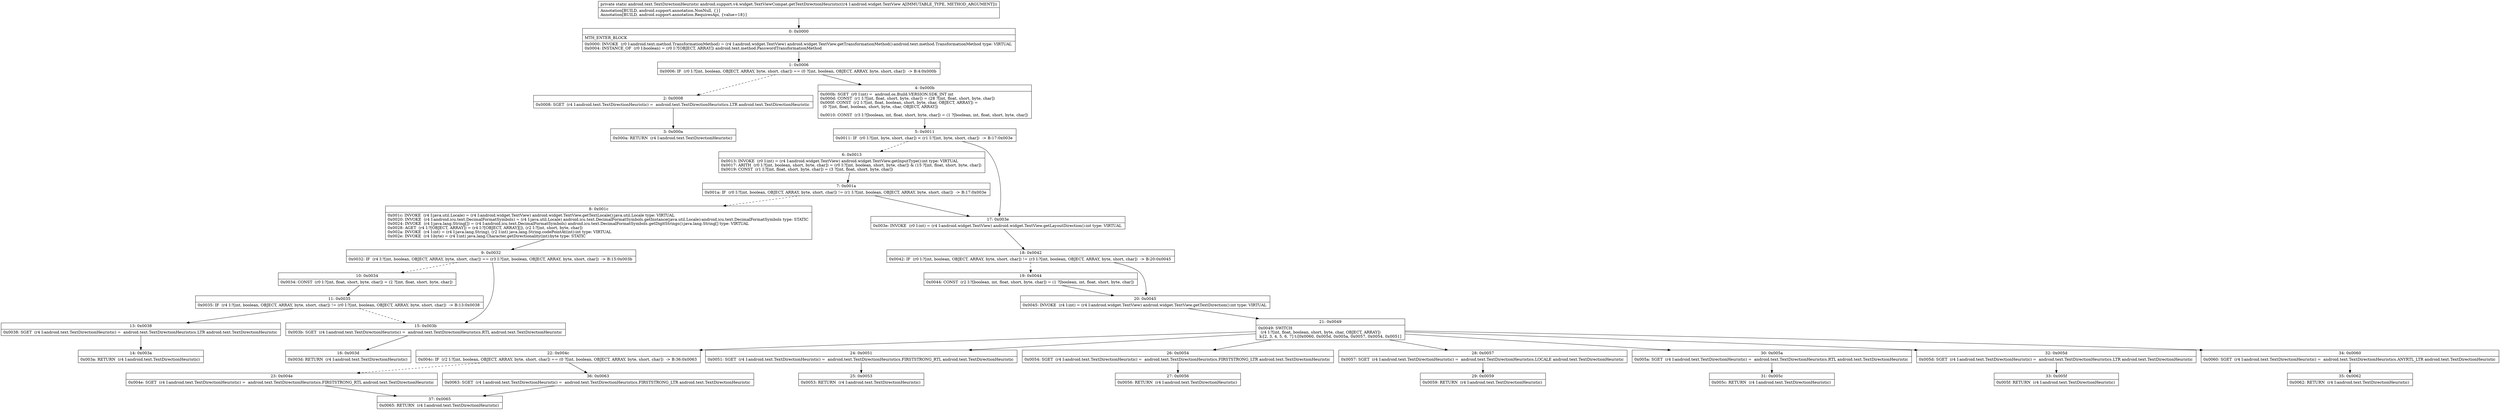 digraph "CFG forandroid.support.v4.widget.TextViewCompat.getTextDirectionHeuristic(Landroid\/widget\/TextView;)Landroid\/text\/TextDirectionHeuristic;" {
Node_0 [shape=record,label="{0\:\ 0x0000|MTH_ENTER_BLOCK\l|0x0000: INVOKE  (r0 I:android.text.method.TransformationMethod) = (r4 I:android.widget.TextView) android.widget.TextView.getTransformationMethod():android.text.method.TransformationMethod type: VIRTUAL \l0x0004: INSTANCE_OF  (r0 I:boolean) = (r0 I:?[OBJECT, ARRAY]) android.text.method.PasswordTransformationMethod \l}"];
Node_1 [shape=record,label="{1\:\ 0x0006|0x0006: IF  (r0 I:?[int, boolean, OBJECT, ARRAY, byte, short, char]) == (0 ?[int, boolean, OBJECT, ARRAY, byte, short, char])  \-\> B:4:0x000b \l}"];
Node_2 [shape=record,label="{2\:\ 0x0008|0x0008: SGET  (r4 I:android.text.TextDirectionHeuristic) =  android.text.TextDirectionHeuristics.LTR android.text.TextDirectionHeuristic \l}"];
Node_3 [shape=record,label="{3\:\ 0x000a|0x000a: RETURN  (r4 I:android.text.TextDirectionHeuristic) \l}"];
Node_4 [shape=record,label="{4\:\ 0x000b|0x000b: SGET  (r0 I:int) =  android.os.Build.VERSION.SDK_INT int \l0x000d: CONST  (r1 I:?[int, float, short, byte, char]) = (28 ?[int, float, short, byte, char]) \l0x000f: CONST  (r2 I:?[int, float, boolean, short, byte, char, OBJECT, ARRAY]) = \l  (0 ?[int, float, boolean, short, byte, char, OBJECT, ARRAY])\l \l0x0010: CONST  (r3 I:?[boolean, int, float, short, byte, char]) = (1 ?[boolean, int, float, short, byte, char]) \l}"];
Node_5 [shape=record,label="{5\:\ 0x0011|0x0011: IF  (r0 I:?[int, byte, short, char]) \< (r1 I:?[int, byte, short, char])  \-\> B:17:0x003e \l}"];
Node_6 [shape=record,label="{6\:\ 0x0013|0x0013: INVOKE  (r0 I:int) = (r4 I:android.widget.TextView) android.widget.TextView.getInputType():int type: VIRTUAL \l0x0017: ARITH  (r0 I:?[int, boolean, short, byte, char]) = (r0 I:?[int, boolean, short, byte, char]) & (15 ?[int, float, short, byte, char]) \l0x0019: CONST  (r1 I:?[int, float, short, byte, char]) = (3 ?[int, float, short, byte, char]) \l}"];
Node_7 [shape=record,label="{7\:\ 0x001a|0x001a: IF  (r0 I:?[int, boolean, OBJECT, ARRAY, byte, short, char]) != (r1 I:?[int, boolean, OBJECT, ARRAY, byte, short, char])  \-\> B:17:0x003e \l}"];
Node_8 [shape=record,label="{8\:\ 0x001c|0x001c: INVOKE  (r4 I:java.util.Locale) = (r4 I:android.widget.TextView) android.widget.TextView.getTextLocale():java.util.Locale type: VIRTUAL \l0x0020: INVOKE  (r4 I:android.icu.text.DecimalFormatSymbols) = (r4 I:java.util.Locale) android.icu.text.DecimalFormatSymbols.getInstance(java.util.Locale):android.icu.text.DecimalFormatSymbols type: STATIC \l0x0024: INVOKE  (r4 I:java.lang.String[]) = (r4 I:android.icu.text.DecimalFormatSymbols) android.icu.text.DecimalFormatSymbols.getDigitStrings():java.lang.String[] type: VIRTUAL \l0x0028: AGET  (r4 I:?[OBJECT, ARRAY]) = (r4 I:?[OBJECT, ARRAY][]), (r2 I:?[int, short, byte, char]) \l0x002a: INVOKE  (r4 I:int) = (r4 I:java.lang.String), (r2 I:int) java.lang.String.codePointAt(int):int type: VIRTUAL \l0x002e: INVOKE  (r4 I:byte) = (r4 I:int) java.lang.Character.getDirectionality(int):byte type: STATIC \l}"];
Node_9 [shape=record,label="{9\:\ 0x0032|0x0032: IF  (r4 I:?[int, boolean, OBJECT, ARRAY, byte, short, char]) == (r3 I:?[int, boolean, OBJECT, ARRAY, byte, short, char])  \-\> B:15:0x003b \l}"];
Node_10 [shape=record,label="{10\:\ 0x0034|0x0034: CONST  (r0 I:?[int, float, short, byte, char]) = (2 ?[int, float, short, byte, char]) \l}"];
Node_11 [shape=record,label="{11\:\ 0x0035|0x0035: IF  (r4 I:?[int, boolean, OBJECT, ARRAY, byte, short, char]) != (r0 I:?[int, boolean, OBJECT, ARRAY, byte, short, char])  \-\> B:13:0x0038 \l}"];
Node_13 [shape=record,label="{13\:\ 0x0038|0x0038: SGET  (r4 I:android.text.TextDirectionHeuristic) =  android.text.TextDirectionHeuristics.LTR android.text.TextDirectionHeuristic \l}"];
Node_14 [shape=record,label="{14\:\ 0x003a|0x003a: RETURN  (r4 I:android.text.TextDirectionHeuristic) \l}"];
Node_15 [shape=record,label="{15\:\ 0x003b|0x003b: SGET  (r4 I:android.text.TextDirectionHeuristic) =  android.text.TextDirectionHeuristics.RTL android.text.TextDirectionHeuristic \l}"];
Node_16 [shape=record,label="{16\:\ 0x003d|0x003d: RETURN  (r4 I:android.text.TextDirectionHeuristic) \l}"];
Node_17 [shape=record,label="{17\:\ 0x003e|0x003e: INVOKE  (r0 I:int) = (r4 I:android.widget.TextView) android.widget.TextView.getLayoutDirection():int type: VIRTUAL \l}"];
Node_18 [shape=record,label="{18\:\ 0x0042|0x0042: IF  (r0 I:?[int, boolean, OBJECT, ARRAY, byte, short, char]) != (r3 I:?[int, boolean, OBJECT, ARRAY, byte, short, char])  \-\> B:20:0x0045 \l}"];
Node_19 [shape=record,label="{19\:\ 0x0044|0x0044: CONST  (r2 I:?[boolean, int, float, short, byte, char]) = (1 ?[boolean, int, float, short, byte, char]) \l}"];
Node_20 [shape=record,label="{20\:\ 0x0045|0x0045: INVOKE  (r4 I:int) = (r4 I:android.widget.TextView) android.widget.TextView.getTextDirection():int type: VIRTUAL \l}"];
Node_21 [shape=record,label="{21\:\ 0x0049|0x0049: SWITCH  \l  (r4 I:?[int, float, boolean, short, byte, char, OBJECT, ARRAY])\l k:[2, 3, 4, 5, 6, 7] t:[0x0060, 0x005d, 0x005a, 0x0057, 0x0054, 0x0051] \l}"];
Node_22 [shape=record,label="{22\:\ 0x004c|0x004c: IF  (r2 I:?[int, boolean, OBJECT, ARRAY, byte, short, char]) == (0 ?[int, boolean, OBJECT, ARRAY, byte, short, char])  \-\> B:36:0x0063 \l}"];
Node_23 [shape=record,label="{23\:\ 0x004e|0x004e: SGET  (r4 I:android.text.TextDirectionHeuristic) =  android.text.TextDirectionHeuristics.FIRSTSTRONG_RTL android.text.TextDirectionHeuristic \l}"];
Node_24 [shape=record,label="{24\:\ 0x0051|0x0051: SGET  (r4 I:android.text.TextDirectionHeuristic) =  android.text.TextDirectionHeuristics.FIRSTSTRONG_RTL android.text.TextDirectionHeuristic \l}"];
Node_25 [shape=record,label="{25\:\ 0x0053|0x0053: RETURN  (r4 I:android.text.TextDirectionHeuristic) \l}"];
Node_26 [shape=record,label="{26\:\ 0x0054|0x0054: SGET  (r4 I:android.text.TextDirectionHeuristic) =  android.text.TextDirectionHeuristics.FIRSTSTRONG_LTR android.text.TextDirectionHeuristic \l}"];
Node_27 [shape=record,label="{27\:\ 0x0056|0x0056: RETURN  (r4 I:android.text.TextDirectionHeuristic) \l}"];
Node_28 [shape=record,label="{28\:\ 0x0057|0x0057: SGET  (r4 I:android.text.TextDirectionHeuristic) =  android.text.TextDirectionHeuristics.LOCALE android.text.TextDirectionHeuristic \l}"];
Node_29 [shape=record,label="{29\:\ 0x0059|0x0059: RETURN  (r4 I:android.text.TextDirectionHeuristic) \l}"];
Node_30 [shape=record,label="{30\:\ 0x005a|0x005a: SGET  (r4 I:android.text.TextDirectionHeuristic) =  android.text.TextDirectionHeuristics.RTL android.text.TextDirectionHeuristic \l}"];
Node_31 [shape=record,label="{31\:\ 0x005c|0x005c: RETURN  (r4 I:android.text.TextDirectionHeuristic) \l}"];
Node_32 [shape=record,label="{32\:\ 0x005d|0x005d: SGET  (r4 I:android.text.TextDirectionHeuristic) =  android.text.TextDirectionHeuristics.LTR android.text.TextDirectionHeuristic \l}"];
Node_33 [shape=record,label="{33\:\ 0x005f|0x005f: RETURN  (r4 I:android.text.TextDirectionHeuristic) \l}"];
Node_34 [shape=record,label="{34\:\ 0x0060|0x0060: SGET  (r4 I:android.text.TextDirectionHeuristic) =  android.text.TextDirectionHeuristics.ANYRTL_LTR android.text.TextDirectionHeuristic \l}"];
Node_35 [shape=record,label="{35\:\ 0x0062|0x0062: RETURN  (r4 I:android.text.TextDirectionHeuristic) \l}"];
Node_36 [shape=record,label="{36\:\ 0x0063|0x0063: SGET  (r4 I:android.text.TextDirectionHeuristic) =  android.text.TextDirectionHeuristics.FIRSTSTRONG_LTR android.text.TextDirectionHeuristic \l}"];
Node_37 [shape=record,label="{37\:\ 0x0065|0x0065: RETURN  (r4 I:android.text.TextDirectionHeuristic) \l}"];
MethodNode[shape=record,label="{private static android.text.TextDirectionHeuristic android.support.v4.widget.TextViewCompat.getTextDirectionHeuristic((r4 I:android.widget.TextView A[IMMUTABLE_TYPE, METHOD_ARGUMENT]))  | Annotation[BUILD, android.support.annotation.NonNull, \{\}]\lAnnotation[BUILD, android.support.annotation.RequiresApi, \{value=18\}]\l}"];
MethodNode -> Node_0;
Node_0 -> Node_1;
Node_1 -> Node_2[style=dashed];
Node_1 -> Node_4;
Node_2 -> Node_3;
Node_4 -> Node_5;
Node_5 -> Node_6[style=dashed];
Node_5 -> Node_17;
Node_6 -> Node_7;
Node_7 -> Node_8[style=dashed];
Node_7 -> Node_17;
Node_8 -> Node_9;
Node_9 -> Node_10[style=dashed];
Node_9 -> Node_15;
Node_10 -> Node_11;
Node_11 -> Node_13;
Node_11 -> Node_15[style=dashed];
Node_13 -> Node_14;
Node_15 -> Node_16;
Node_17 -> Node_18;
Node_18 -> Node_19[style=dashed];
Node_18 -> Node_20;
Node_19 -> Node_20;
Node_20 -> Node_21;
Node_21 -> Node_22;
Node_21 -> Node_24;
Node_21 -> Node_26;
Node_21 -> Node_28;
Node_21 -> Node_30;
Node_21 -> Node_32;
Node_21 -> Node_34;
Node_22 -> Node_23[style=dashed];
Node_22 -> Node_36;
Node_23 -> Node_37;
Node_24 -> Node_25;
Node_26 -> Node_27;
Node_28 -> Node_29;
Node_30 -> Node_31;
Node_32 -> Node_33;
Node_34 -> Node_35;
Node_36 -> Node_37;
}

